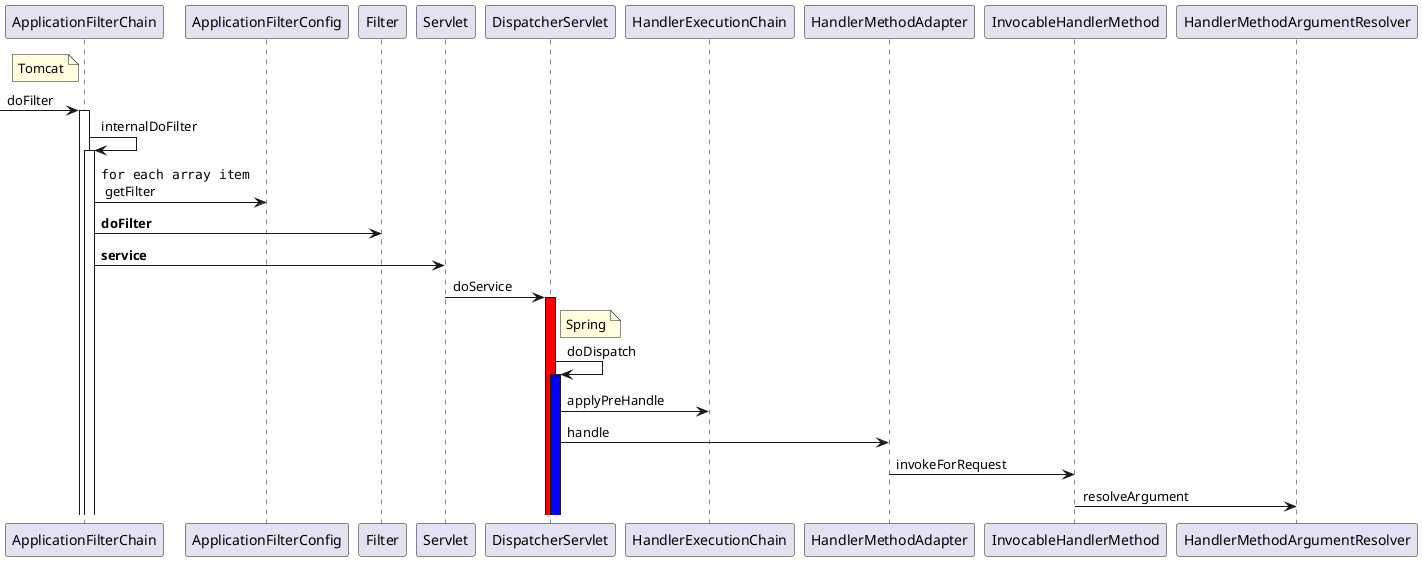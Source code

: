 @startuml
'https://plantuml.com/sequence-diagram

participant ApplicationFilterChain
note left of ApplicationFilterChain: Tomcat
participant ApplicationFilterConfig
participant Filter
participant Servlet
participant DispatcherServlet

[-> ApplicationFilterChain : doFilter
activate ApplicationFilterChain

ApplicationFilterChain -> ApplicationFilterChain : internalDoFilter
activate ApplicationFilterChain

ApplicationFilterChain -> ApplicationFilterConfig : ""for each array item""\n getFilter

ApplicationFilterChain -> Filter : **doFilter**

ApplicationFilterChain -> Servlet : **service**

Servlet -> DispatcherServlet: doService
note right of DispatcherServlet: Spring
activate DispatcherServlet #RED

DispatcherServlet -> DispatcherServlet: doDispatch
activate DispatcherServlet #BLUE

DispatcherServlet -> HandlerExecutionChain: applyPreHandle

DispatcherServlet -> HandlerMethodAdapter: handle

HandlerMethodAdapter -> InvocableHandlerMethod: invokeForRequest

InvocableHandlerMethod -> HandlerMethodArgumentResolver: resolveArgument

@enduml